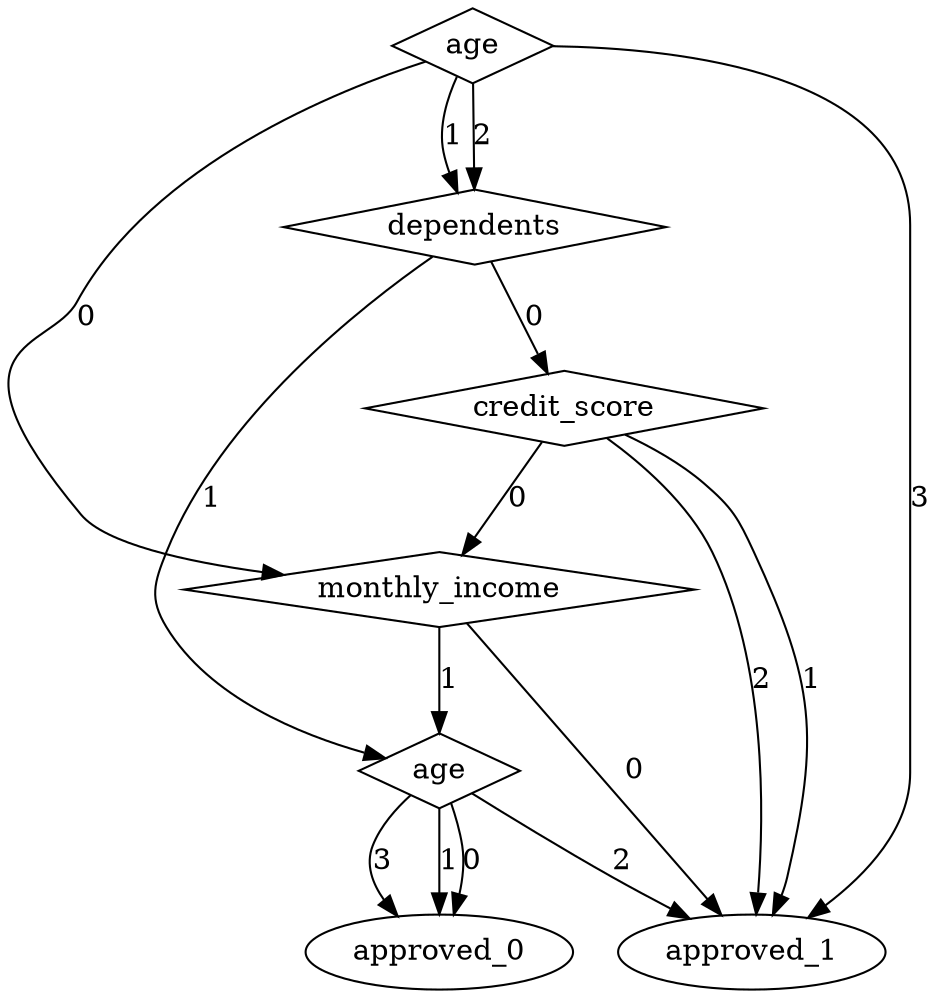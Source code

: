 digraph {
node [label=approved_0,style=""] approved_0
node [label=approved_1,style=""] approved_1
node [label=approved_0,style=""] approved_0
node [label=approved_0,style=""] approved_0
node [label=approved_1,style=""] approved_1
node [label=approved_1,style=""] approved_1
node [label=approved_1,style=""] approved_1
node [label=approved_1,style=""] approved_1
node [label=age,shape="diamond",style=""] 4
node [label=monthly_income,shape="diamond",style=""] 3
node [label=credit_score,shape="diamond",style=""] 2
node [label=dependents,shape="diamond",style=""] 1
node [label=age,shape="diamond",style=""] 0

4 -> approved_0 [label="3"]
4 -> approved_1 [label="2"]
4 -> approved_0 [label="1"]
4 -> approved_0 [label="0"]
3 -> 4 [label="1"]
3 -> approved_1 [label="0"]
2 -> approved_1 [label="2"]
2 -> approved_1 [label="1"]
2 -> 3 [label="0"]
1 -> 4 [label="1"]
1 -> 2 [label="0"]
0 -> approved_1 [label="3"]
0 -> 1 [label="2"]
0 -> 1 [label="1"]
0 -> 3 [label="0"]
}